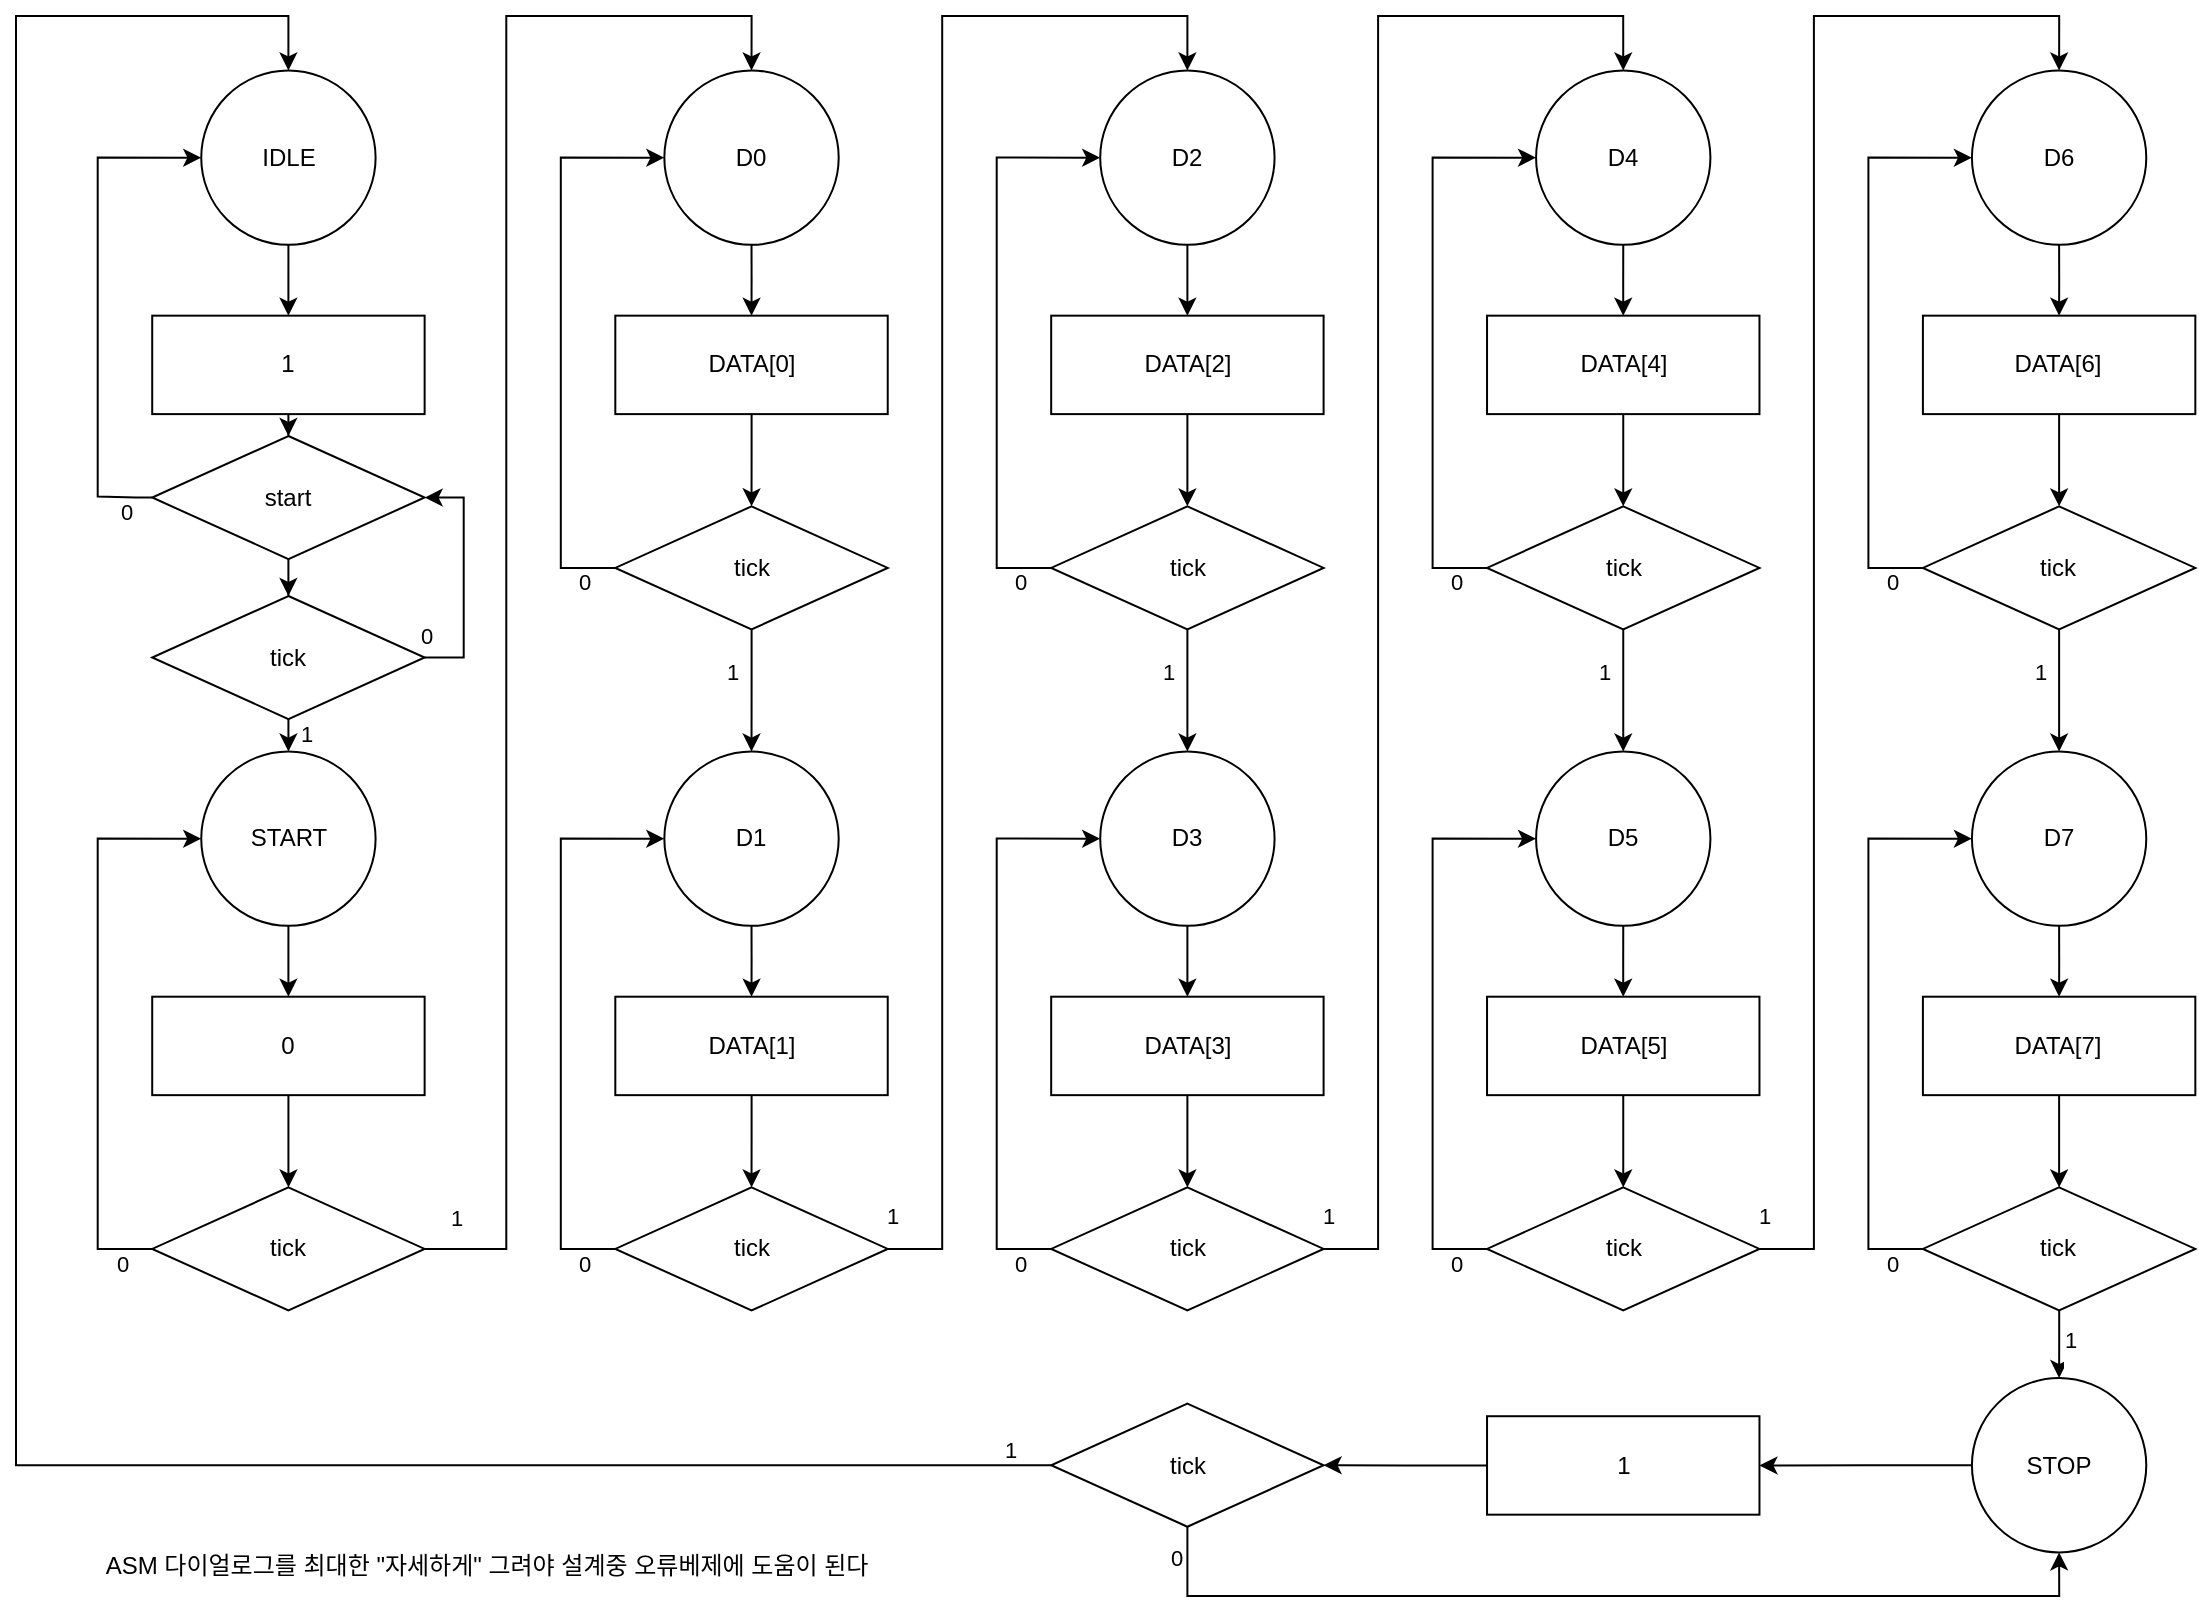 <mxfile version="26.0.16">
  <diagram name="페이지-1" id="WFK3oivLBN8lYvQ-zg6V">
    <mxGraphModel dx="946" dy="1219" grid="1" gridSize="10" guides="1" tooltips="1" connect="1" arrows="1" fold="1" page="1" pageScale="1" pageWidth="1169" pageHeight="827" background="none" math="0" shadow="0">
      <root>
        <mxCell id="0" />
        <mxCell id="1" parent="0" />
        <mxCell id="IZnmvI-X00dT2r78mMLM-128" value="" style="group" vertex="1" connectable="0" parent="1">
          <mxGeometry x="10" y="10" width="1089.66" height="790" as="geometry" />
        </mxCell>
        <mxCell id="4jsfSV7-COeRs6q7deXf-24" value="" style="group;rounded=0;" parent="IZnmvI-X00dT2r78mMLM-128" vertex="1" connectable="0">
          <mxGeometry x="40.862" y="367.759" width="163.449" height="313.276" as="geometry" />
        </mxCell>
        <mxCell id="IZnmvI-X00dT2r78mMLM-127" value="" style="group" vertex="1" connectable="0" parent="4jsfSV7-COeRs6q7deXf-24">
          <mxGeometry x="27.242" width="136.208" height="279.469" as="geometry" />
        </mxCell>
        <mxCell id="4jsfSV7-COeRs6q7deXf-25" style="edgeStyle=orthogonalEdgeStyle;rounded=0;orthogonalLoop=1;jettySize=auto;html=1;entryX=0.5;entryY=0;entryDx=0;entryDy=0;" parent="IZnmvI-X00dT2r78mMLM-127" source="4jsfSV7-COeRs6q7deXf-26" target="4jsfSV7-COeRs6q7deXf-28" edge="1">
          <mxGeometry relative="1" as="geometry" />
        </mxCell>
        <mxCell id="4jsfSV7-COeRs6q7deXf-26" value="START" style="ellipse;whiteSpace=wrap;html=1;aspect=fixed;rounded=0;" parent="IZnmvI-X00dT2r78mMLM-127" vertex="1">
          <mxGeometry x="24.517" width="87.174" height="87.174" as="geometry" />
        </mxCell>
        <mxCell id="4jsfSV7-COeRs6q7deXf-27" style="edgeStyle=orthogonalEdgeStyle;rounded=0;orthogonalLoop=1;jettySize=auto;html=1;entryX=0.5;entryY=0;entryDx=0;entryDy=0;" parent="IZnmvI-X00dT2r78mMLM-127" source="4jsfSV7-COeRs6q7deXf-28" target="4jsfSV7-COeRs6q7deXf-33" edge="1">
          <mxGeometry relative="1" as="geometry" />
        </mxCell>
        <mxCell id="4jsfSV7-COeRs6q7deXf-28" value="0" style="rounded=0;whiteSpace=wrap;html=1;" parent="IZnmvI-X00dT2r78mMLM-127" vertex="1">
          <mxGeometry y="122.591" width="136.208" height="49.227" as="geometry" />
        </mxCell>
        <mxCell id="4jsfSV7-COeRs6q7deXf-33" value="tick" style="rhombus;whiteSpace=wrap;html=1;rounded=0;" parent="IZnmvI-X00dT2r78mMLM-127" vertex="1">
          <mxGeometry y="217.935" width="136.208" height="61.534" as="geometry" />
        </mxCell>
        <mxCell id="4jsfSV7-COeRs6q7deXf-29" style="edgeStyle=orthogonalEdgeStyle;rounded=0;orthogonalLoop=1;jettySize=auto;html=1;entryX=0;entryY=0.5;entryDx=0;entryDy=0;" parent="IZnmvI-X00dT2r78mMLM-127" source="4jsfSV7-COeRs6q7deXf-33" target="4jsfSV7-COeRs6q7deXf-26" edge="1">
          <mxGeometry relative="1" as="geometry">
            <Array as="points">
              <mxPoint x="-27.242" y="249.259" />
              <mxPoint x="-27.242" y="43.586" />
            </Array>
          </mxGeometry>
        </mxCell>
        <mxCell id="4jsfSV7-COeRs6q7deXf-30" value="0" style="edgeLabel;html=1;align=center;verticalAlign=middle;resizable=0;points=[];rounded=0;" parent="4jsfSV7-COeRs6q7deXf-29" vertex="1" connectable="0">
          <mxGeometry x="-0.89" y="-1" relative="1" as="geometry">
            <mxPoint y="8" as="offset" />
          </mxGeometry>
        </mxCell>
        <mxCell id="4jsfSV7-COeRs6q7deXf-31" style="edgeStyle=orthogonalEdgeStyle;rounded=0;orthogonalLoop=1;jettySize=auto;html=1;entryX=0.5;entryY=0;entryDx=0;entryDy=0;" parent="IZnmvI-X00dT2r78mMLM-128" source="4jsfSV7-COeRs6q7deXf-33" target="4jsfSV7-COeRs6q7deXf-36" edge="1">
          <mxGeometry relative="1" as="geometry">
            <mxPoint x="245.174" y="27.241" as="targetPoint" />
            <Array as="points">
              <mxPoint x="245.174" y="617.017" />
              <mxPoint x="245.174" />
              <mxPoint x="367.76" />
            </Array>
          </mxGeometry>
        </mxCell>
        <mxCell id="4jsfSV7-COeRs6q7deXf-32" value="1" style="edgeLabel;html=1;align=center;verticalAlign=middle;resizable=0;points=[];rounded=0;" parent="4jsfSV7-COeRs6q7deXf-31" vertex="1" connectable="0">
          <mxGeometry x="0.443" y="1" relative="1" as="geometry">
            <mxPoint x="-24" y="526" as="offset" />
          </mxGeometry>
        </mxCell>
        <mxCell id="4jsfSV7-COeRs6q7deXf-46" value="" style="group;rounded=0;" parent="IZnmvI-X00dT2r78mMLM-128" vertex="1" connectable="0">
          <mxGeometry x="272.415" y="367.759" width="163.449" height="313.276" as="geometry" />
        </mxCell>
        <mxCell id="4jsfSV7-COeRs6q7deXf-47" style="edgeStyle=orthogonalEdgeStyle;rounded=0;orthogonalLoop=1;jettySize=auto;html=1;entryX=0.5;entryY=0;entryDx=0;entryDy=0;" parent="4jsfSV7-COeRs6q7deXf-46" source="4jsfSV7-COeRs6q7deXf-48" target="4jsfSV7-COeRs6q7deXf-50" edge="1">
          <mxGeometry relative="1" as="geometry" />
        </mxCell>
        <mxCell id="4jsfSV7-COeRs6q7deXf-48" value="D1" style="ellipse;whiteSpace=wrap;html=1;aspect=fixed;rounded=0;" parent="4jsfSV7-COeRs6q7deXf-46" vertex="1">
          <mxGeometry x="51.759" width="87.174" height="87.174" as="geometry" />
        </mxCell>
        <mxCell id="4jsfSV7-COeRs6q7deXf-49" style="edgeStyle=orthogonalEdgeStyle;rounded=0;orthogonalLoop=1;jettySize=auto;html=1;entryX=0.5;entryY=0;entryDx=0;entryDy=0;" parent="4jsfSV7-COeRs6q7deXf-46" source="4jsfSV7-COeRs6q7deXf-50" target="4jsfSV7-COeRs6q7deXf-55" edge="1">
          <mxGeometry relative="1" as="geometry" />
        </mxCell>
        <mxCell id="4jsfSV7-COeRs6q7deXf-50" value="DATA[1]" style="rounded=0;whiteSpace=wrap;html=1;" parent="4jsfSV7-COeRs6q7deXf-46" vertex="1">
          <mxGeometry x="27.242" y="122.591" width="136.208" height="49.227" as="geometry" />
        </mxCell>
        <mxCell id="4jsfSV7-COeRs6q7deXf-51" style="edgeStyle=orthogonalEdgeStyle;rounded=0;orthogonalLoop=1;jettySize=auto;html=1;entryX=0;entryY=0.5;entryDx=0;entryDy=0;" parent="4jsfSV7-COeRs6q7deXf-46" source="4jsfSV7-COeRs6q7deXf-55" target="4jsfSV7-COeRs6q7deXf-48" edge="1">
          <mxGeometry relative="1" as="geometry">
            <Array as="points">
              <mxPoint y="249.259" />
              <mxPoint y="43.586" />
            </Array>
          </mxGeometry>
        </mxCell>
        <mxCell id="4jsfSV7-COeRs6q7deXf-52" value="0" style="edgeLabel;html=1;align=center;verticalAlign=middle;resizable=0;points=[];rounded=0;" parent="4jsfSV7-COeRs6q7deXf-51" vertex="1" connectable="0">
          <mxGeometry x="-0.89" y="-1" relative="1" as="geometry">
            <mxPoint y="8" as="offset" />
          </mxGeometry>
        </mxCell>
        <mxCell id="4jsfSV7-COeRs6q7deXf-55" value="tick" style="rhombus;whiteSpace=wrap;html=1;rounded=0;" parent="4jsfSV7-COeRs6q7deXf-46" vertex="1">
          <mxGeometry x="27.242" y="217.935" width="136.208" height="61.534" as="geometry" />
        </mxCell>
        <mxCell id="4jsfSV7-COeRs6q7deXf-41" style="edgeStyle=orthogonalEdgeStyle;rounded=0;orthogonalLoop=1;jettySize=auto;html=1;entryX=0.5;entryY=0;entryDx=0;entryDy=0;" parent="IZnmvI-X00dT2r78mMLM-128" source="4jsfSV7-COeRs6q7deXf-43" target="4jsfSV7-COeRs6q7deXf-48" edge="1">
          <mxGeometry relative="1" as="geometry">
            <mxPoint x="367.761" y="340.517" as="targetPoint" />
          </mxGeometry>
        </mxCell>
        <mxCell id="4jsfSV7-COeRs6q7deXf-42" value="1" style="edgeLabel;html=1;align=center;verticalAlign=middle;resizable=0;points=[];rounded=0;" parent="4jsfSV7-COeRs6q7deXf-41" vertex="1" connectable="0">
          <mxGeometry x="0.443" y="1" relative="1" as="geometry">
            <mxPoint x="-11" y="-23" as="offset" />
          </mxGeometry>
        </mxCell>
        <mxCell id="4jsfSV7-COeRs6q7deXf-56" value="" style="group;rounded=0;" parent="IZnmvI-X00dT2r78mMLM-128" vertex="1" connectable="0">
          <mxGeometry x="490.347" y="27.241" width="163.449" height="313.276" as="geometry" />
        </mxCell>
        <mxCell id="4jsfSV7-COeRs6q7deXf-57" style="edgeStyle=orthogonalEdgeStyle;rounded=0;orthogonalLoop=1;jettySize=auto;html=1;entryX=0.5;entryY=0;entryDx=0;entryDy=0;" parent="4jsfSV7-COeRs6q7deXf-56" source="4jsfSV7-COeRs6q7deXf-58" target="4jsfSV7-COeRs6q7deXf-60" edge="1">
          <mxGeometry relative="1" as="geometry" />
        </mxCell>
        <mxCell id="4jsfSV7-COeRs6q7deXf-58" value="D2" style="ellipse;whiteSpace=wrap;html=1;aspect=fixed;rounded=0;" parent="4jsfSV7-COeRs6q7deXf-56" vertex="1">
          <mxGeometry x="51.759" width="87.174" height="87.174" as="geometry" />
        </mxCell>
        <mxCell id="4jsfSV7-COeRs6q7deXf-59" style="edgeStyle=orthogonalEdgeStyle;rounded=0;orthogonalLoop=1;jettySize=auto;html=1;entryX=0.5;entryY=0;entryDx=0;entryDy=0;" parent="4jsfSV7-COeRs6q7deXf-56" source="4jsfSV7-COeRs6q7deXf-60" target="4jsfSV7-COeRs6q7deXf-63" edge="1">
          <mxGeometry relative="1" as="geometry" />
        </mxCell>
        <mxCell id="4jsfSV7-COeRs6q7deXf-60" value="DATA[2]" style="rounded=0;whiteSpace=wrap;html=1;" parent="4jsfSV7-COeRs6q7deXf-56" vertex="1">
          <mxGeometry x="27.242" y="122.591" width="136.208" height="49.227" as="geometry" />
        </mxCell>
        <mxCell id="4jsfSV7-COeRs6q7deXf-61" style="edgeStyle=orthogonalEdgeStyle;rounded=0;orthogonalLoop=1;jettySize=auto;html=1;entryX=0;entryY=0.5;entryDx=0;entryDy=0;" parent="4jsfSV7-COeRs6q7deXf-56" source="4jsfSV7-COeRs6q7deXf-63" target="4jsfSV7-COeRs6q7deXf-58" edge="1">
          <mxGeometry relative="1" as="geometry">
            <Array as="points">
              <mxPoint y="249.259" />
              <mxPoint y="43.586" />
            </Array>
          </mxGeometry>
        </mxCell>
        <mxCell id="4jsfSV7-COeRs6q7deXf-62" value="0" style="edgeLabel;html=1;align=center;verticalAlign=middle;resizable=0;points=[];rounded=0;" parent="4jsfSV7-COeRs6q7deXf-61" vertex="1" connectable="0">
          <mxGeometry x="-0.89" y="-1" relative="1" as="geometry">
            <mxPoint y="8" as="offset" />
          </mxGeometry>
        </mxCell>
        <mxCell id="4jsfSV7-COeRs6q7deXf-63" value="tick" style="rhombus;whiteSpace=wrap;html=1;rounded=0;" parent="4jsfSV7-COeRs6q7deXf-56" vertex="1">
          <mxGeometry x="27.242" y="217.935" width="136.208" height="61.534" as="geometry" />
        </mxCell>
        <mxCell id="4jsfSV7-COeRs6q7deXf-64" value="" style="group;rounded=0;" parent="IZnmvI-X00dT2r78mMLM-128" vertex="1" connectable="0">
          <mxGeometry x="490.347" y="367.759" width="163.449" height="313.276" as="geometry" />
        </mxCell>
        <mxCell id="4jsfSV7-COeRs6q7deXf-65" style="edgeStyle=orthogonalEdgeStyle;rounded=0;orthogonalLoop=1;jettySize=auto;html=1;entryX=0.5;entryY=0;entryDx=0;entryDy=0;" parent="4jsfSV7-COeRs6q7deXf-64" source="4jsfSV7-COeRs6q7deXf-66" target="4jsfSV7-COeRs6q7deXf-68" edge="1">
          <mxGeometry relative="1" as="geometry" />
        </mxCell>
        <mxCell id="4jsfSV7-COeRs6q7deXf-66" value="D3" style="ellipse;whiteSpace=wrap;html=1;aspect=fixed;rounded=0;" parent="4jsfSV7-COeRs6q7deXf-64" vertex="1">
          <mxGeometry x="51.759" width="87.174" height="87.174" as="geometry" />
        </mxCell>
        <mxCell id="4jsfSV7-COeRs6q7deXf-67" style="edgeStyle=orthogonalEdgeStyle;rounded=0;orthogonalLoop=1;jettySize=auto;html=1;entryX=0.5;entryY=0;entryDx=0;entryDy=0;" parent="4jsfSV7-COeRs6q7deXf-64" source="4jsfSV7-COeRs6q7deXf-68" target="4jsfSV7-COeRs6q7deXf-73" edge="1">
          <mxGeometry relative="1" as="geometry" />
        </mxCell>
        <mxCell id="4jsfSV7-COeRs6q7deXf-68" value="DATA[3]" style="rounded=0;whiteSpace=wrap;html=1;" parent="4jsfSV7-COeRs6q7deXf-64" vertex="1">
          <mxGeometry x="27.242" y="122.591" width="136.208" height="49.227" as="geometry" />
        </mxCell>
        <mxCell id="4jsfSV7-COeRs6q7deXf-69" style="edgeStyle=orthogonalEdgeStyle;rounded=0;orthogonalLoop=1;jettySize=auto;html=1;entryX=0;entryY=0.5;entryDx=0;entryDy=0;" parent="4jsfSV7-COeRs6q7deXf-64" source="4jsfSV7-COeRs6q7deXf-73" target="4jsfSV7-COeRs6q7deXf-66" edge="1">
          <mxGeometry relative="1" as="geometry">
            <Array as="points">
              <mxPoint y="249.259" />
              <mxPoint y="43.586" />
            </Array>
          </mxGeometry>
        </mxCell>
        <mxCell id="4jsfSV7-COeRs6q7deXf-70" value="0" style="edgeLabel;html=1;align=center;verticalAlign=middle;resizable=0;points=[];rounded=0;" parent="4jsfSV7-COeRs6q7deXf-69" vertex="1" connectable="0">
          <mxGeometry x="-0.89" y="-1" relative="1" as="geometry">
            <mxPoint y="8" as="offset" />
          </mxGeometry>
        </mxCell>
        <mxCell id="4jsfSV7-COeRs6q7deXf-73" value="tick" style="rhombus;whiteSpace=wrap;html=1;rounded=0;" parent="4jsfSV7-COeRs6q7deXf-64" vertex="1">
          <mxGeometry x="27.242" y="217.935" width="136.208" height="61.534" as="geometry" />
        </mxCell>
        <mxCell id="4jsfSV7-COeRs6q7deXf-74" style="edgeStyle=orthogonalEdgeStyle;rounded=0;orthogonalLoop=1;jettySize=auto;html=1;entryX=0.5;entryY=0;entryDx=0;entryDy=0;" parent="IZnmvI-X00dT2r78mMLM-128" source="4jsfSV7-COeRs6q7deXf-63" target="4jsfSV7-COeRs6q7deXf-66" edge="1">
          <mxGeometry relative="1" as="geometry">
            <mxPoint x="585.693" y="340.517" as="targetPoint" />
          </mxGeometry>
        </mxCell>
        <mxCell id="4jsfSV7-COeRs6q7deXf-75" value="1" style="edgeLabel;html=1;align=center;verticalAlign=middle;resizable=0;points=[];rounded=0;" parent="4jsfSV7-COeRs6q7deXf-74" vertex="1" connectable="0">
          <mxGeometry x="0.443" y="1" relative="1" as="geometry">
            <mxPoint x="-11" y="-23" as="offset" />
          </mxGeometry>
        </mxCell>
        <mxCell id="4jsfSV7-COeRs6q7deXf-53" style="edgeStyle=orthogonalEdgeStyle;rounded=0;orthogonalLoop=1;jettySize=auto;html=1;entryX=0.5;entryY=0;entryDx=0;entryDy=0;" parent="IZnmvI-X00dT2r78mMLM-128" source="4jsfSV7-COeRs6q7deXf-55" target="4jsfSV7-COeRs6q7deXf-58" edge="1">
          <mxGeometry relative="1" as="geometry">
            <mxPoint x="367.761" y="681.034" as="targetPoint" />
            <Array as="points">
              <mxPoint x="463.106" y="617.017" />
              <mxPoint x="463.106" />
              <mxPoint x="585.692" />
            </Array>
          </mxGeometry>
        </mxCell>
        <mxCell id="4jsfSV7-COeRs6q7deXf-54" value="1" style="edgeLabel;html=1;align=center;verticalAlign=middle;resizable=0;points=[];rounded=0;" parent="4jsfSV7-COeRs6q7deXf-53" vertex="1" connectable="0">
          <mxGeometry x="0.443" y="1" relative="1" as="geometry">
            <mxPoint x="-24" y="529" as="offset" />
          </mxGeometry>
        </mxCell>
        <mxCell id="4jsfSV7-COeRs6q7deXf-76" value="" style="group;rounded=0;" parent="IZnmvI-X00dT2r78mMLM-128" vertex="1" connectable="0">
          <mxGeometry x="708.279" y="27.241" width="163.449" height="313.276" as="geometry" />
        </mxCell>
        <mxCell id="4jsfSV7-COeRs6q7deXf-77" style="edgeStyle=orthogonalEdgeStyle;rounded=0;orthogonalLoop=1;jettySize=auto;html=1;entryX=0.5;entryY=0;entryDx=0;entryDy=0;" parent="4jsfSV7-COeRs6q7deXf-76" source="4jsfSV7-COeRs6q7deXf-78" target="4jsfSV7-COeRs6q7deXf-80" edge="1">
          <mxGeometry relative="1" as="geometry" />
        </mxCell>
        <mxCell id="4jsfSV7-COeRs6q7deXf-78" value="D4" style="ellipse;whiteSpace=wrap;html=1;aspect=fixed;rounded=0;" parent="4jsfSV7-COeRs6q7deXf-76" vertex="1">
          <mxGeometry x="51.759" width="87.174" height="87.174" as="geometry" />
        </mxCell>
        <mxCell id="4jsfSV7-COeRs6q7deXf-79" style="edgeStyle=orthogonalEdgeStyle;rounded=0;orthogonalLoop=1;jettySize=auto;html=1;entryX=0.5;entryY=0;entryDx=0;entryDy=0;" parent="4jsfSV7-COeRs6q7deXf-76" source="4jsfSV7-COeRs6q7deXf-80" target="4jsfSV7-COeRs6q7deXf-83" edge="1">
          <mxGeometry relative="1" as="geometry" />
        </mxCell>
        <mxCell id="4jsfSV7-COeRs6q7deXf-80" value="DATA[4]" style="rounded=0;whiteSpace=wrap;html=1;" parent="4jsfSV7-COeRs6q7deXf-76" vertex="1">
          <mxGeometry x="27.242" y="122.591" width="136.208" height="49.227" as="geometry" />
        </mxCell>
        <mxCell id="4jsfSV7-COeRs6q7deXf-81" style="edgeStyle=orthogonalEdgeStyle;rounded=0;orthogonalLoop=1;jettySize=auto;html=1;entryX=0;entryY=0.5;entryDx=0;entryDy=0;" parent="4jsfSV7-COeRs6q7deXf-76" source="4jsfSV7-COeRs6q7deXf-83" target="4jsfSV7-COeRs6q7deXf-78" edge="1">
          <mxGeometry relative="1" as="geometry">
            <Array as="points">
              <mxPoint y="249.259" />
              <mxPoint y="43.586" />
            </Array>
          </mxGeometry>
        </mxCell>
        <mxCell id="4jsfSV7-COeRs6q7deXf-82" value="0" style="edgeLabel;html=1;align=center;verticalAlign=middle;resizable=0;points=[];rounded=0;" parent="4jsfSV7-COeRs6q7deXf-81" vertex="1" connectable="0">
          <mxGeometry x="-0.89" y="-1" relative="1" as="geometry">
            <mxPoint y="8" as="offset" />
          </mxGeometry>
        </mxCell>
        <mxCell id="4jsfSV7-COeRs6q7deXf-83" value="tick" style="rhombus;whiteSpace=wrap;html=1;rounded=0;" parent="4jsfSV7-COeRs6q7deXf-76" vertex="1">
          <mxGeometry x="27.242" y="217.935" width="136.208" height="61.534" as="geometry" />
        </mxCell>
        <mxCell id="4jsfSV7-COeRs6q7deXf-84" value="" style="group;rounded=0;" parent="IZnmvI-X00dT2r78mMLM-128" vertex="1" connectable="0">
          <mxGeometry x="708.279" y="367.759" width="163.449" height="313.276" as="geometry" />
        </mxCell>
        <mxCell id="4jsfSV7-COeRs6q7deXf-85" style="edgeStyle=orthogonalEdgeStyle;rounded=0;orthogonalLoop=1;jettySize=auto;html=1;entryX=0.5;entryY=0;entryDx=0;entryDy=0;" parent="4jsfSV7-COeRs6q7deXf-84" source="4jsfSV7-COeRs6q7deXf-86" target="4jsfSV7-COeRs6q7deXf-88" edge="1">
          <mxGeometry relative="1" as="geometry" />
        </mxCell>
        <mxCell id="4jsfSV7-COeRs6q7deXf-86" value="D5" style="ellipse;whiteSpace=wrap;html=1;aspect=fixed;rounded=0;" parent="4jsfSV7-COeRs6q7deXf-84" vertex="1">
          <mxGeometry x="51.759" width="87.174" height="87.174" as="geometry" />
        </mxCell>
        <mxCell id="4jsfSV7-COeRs6q7deXf-87" style="edgeStyle=orthogonalEdgeStyle;rounded=0;orthogonalLoop=1;jettySize=auto;html=1;entryX=0.5;entryY=0;entryDx=0;entryDy=0;" parent="4jsfSV7-COeRs6q7deXf-84" source="4jsfSV7-COeRs6q7deXf-88" target="4jsfSV7-COeRs6q7deXf-91" edge="1">
          <mxGeometry relative="1" as="geometry" />
        </mxCell>
        <mxCell id="4jsfSV7-COeRs6q7deXf-88" value="DATA[5]" style="rounded=0;whiteSpace=wrap;html=1;" parent="4jsfSV7-COeRs6q7deXf-84" vertex="1">
          <mxGeometry x="27.242" y="122.591" width="136.208" height="49.227" as="geometry" />
        </mxCell>
        <mxCell id="4jsfSV7-COeRs6q7deXf-89" style="edgeStyle=orthogonalEdgeStyle;rounded=0;orthogonalLoop=1;jettySize=auto;html=1;entryX=0;entryY=0.5;entryDx=0;entryDy=0;" parent="4jsfSV7-COeRs6q7deXf-84" source="4jsfSV7-COeRs6q7deXf-91" target="4jsfSV7-COeRs6q7deXf-86" edge="1">
          <mxGeometry relative="1" as="geometry">
            <Array as="points">
              <mxPoint y="249.259" />
              <mxPoint y="43.586" />
            </Array>
          </mxGeometry>
        </mxCell>
        <mxCell id="4jsfSV7-COeRs6q7deXf-90" value="0" style="edgeLabel;html=1;align=center;verticalAlign=middle;resizable=0;points=[];rounded=0;" parent="4jsfSV7-COeRs6q7deXf-89" vertex="1" connectable="0">
          <mxGeometry x="-0.89" y="-1" relative="1" as="geometry">
            <mxPoint y="8" as="offset" />
          </mxGeometry>
        </mxCell>
        <mxCell id="4jsfSV7-COeRs6q7deXf-91" value="tick" style="rhombus;whiteSpace=wrap;html=1;rounded=0;" parent="4jsfSV7-COeRs6q7deXf-84" vertex="1">
          <mxGeometry x="27.242" y="217.935" width="136.208" height="61.534" as="geometry" />
        </mxCell>
        <mxCell id="4jsfSV7-COeRs6q7deXf-92" style="edgeStyle=orthogonalEdgeStyle;rounded=0;orthogonalLoop=1;jettySize=auto;html=1;entryX=0.5;entryY=0;entryDx=0;entryDy=0;" parent="IZnmvI-X00dT2r78mMLM-128" source="4jsfSV7-COeRs6q7deXf-83" target="4jsfSV7-COeRs6q7deXf-86" edge="1">
          <mxGeometry relative="1" as="geometry">
            <mxPoint x="803.625" y="340.517" as="targetPoint" />
          </mxGeometry>
        </mxCell>
        <mxCell id="4jsfSV7-COeRs6q7deXf-93" value="1" style="edgeLabel;html=1;align=center;verticalAlign=middle;resizable=0;points=[];rounded=0;" parent="4jsfSV7-COeRs6q7deXf-92" vertex="1" connectable="0">
          <mxGeometry x="0.443" y="1" relative="1" as="geometry">
            <mxPoint x="-11" y="-23" as="offset" />
          </mxGeometry>
        </mxCell>
        <mxCell id="4jsfSV7-COeRs6q7deXf-94" value="" style="group;rounded=0;" parent="IZnmvI-X00dT2r78mMLM-128" vertex="1" connectable="0">
          <mxGeometry x="926.211" y="27.241" width="163.449" height="313.276" as="geometry" />
        </mxCell>
        <mxCell id="4jsfSV7-COeRs6q7deXf-95" style="edgeStyle=orthogonalEdgeStyle;rounded=0;orthogonalLoop=1;jettySize=auto;html=1;entryX=0.5;entryY=0;entryDx=0;entryDy=0;" parent="4jsfSV7-COeRs6q7deXf-94" source="4jsfSV7-COeRs6q7deXf-96" target="4jsfSV7-COeRs6q7deXf-98" edge="1">
          <mxGeometry relative="1" as="geometry" />
        </mxCell>
        <mxCell id="4jsfSV7-COeRs6q7deXf-96" value="D6" style="ellipse;whiteSpace=wrap;html=1;aspect=fixed;rounded=0;" parent="4jsfSV7-COeRs6q7deXf-94" vertex="1">
          <mxGeometry x="51.759" width="87.174" height="87.174" as="geometry" />
        </mxCell>
        <mxCell id="4jsfSV7-COeRs6q7deXf-97" style="edgeStyle=orthogonalEdgeStyle;rounded=0;orthogonalLoop=1;jettySize=auto;html=1;entryX=0.5;entryY=0;entryDx=0;entryDy=0;" parent="4jsfSV7-COeRs6q7deXf-94" source="4jsfSV7-COeRs6q7deXf-98" target="4jsfSV7-COeRs6q7deXf-101" edge="1">
          <mxGeometry relative="1" as="geometry" />
        </mxCell>
        <mxCell id="4jsfSV7-COeRs6q7deXf-98" value="DATA[6]" style="rounded=0;whiteSpace=wrap;html=1;" parent="4jsfSV7-COeRs6q7deXf-94" vertex="1">
          <mxGeometry x="27.242" y="122.591" width="136.208" height="49.227" as="geometry" />
        </mxCell>
        <mxCell id="4jsfSV7-COeRs6q7deXf-99" style="edgeStyle=orthogonalEdgeStyle;rounded=0;orthogonalLoop=1;jettySize=auto;html=1;entryX=0;entryY=0.5;entryDx=0;entryDy=0;" parent="4jsfSV7-COeRs6q7deXf-94" source="4jsfSV7-COeRs6q7deXf-101" target="4jsfSV7-COeRs6q7deXf-96" edge="1">
          <mxGeometry relative="1" as="geometry">
            <Array as="points">
              <mxPoint y="249.259" />
              <mxPoint y="43.586" />
            </Array>
          </mxGeometry>
        </mxCell>
        <mxCell id="4jsfSV7-COeRs6q7deXf-100" value="0" style="edgeLabel;html=1;align=center;verticalAlign=middle;resizable=0;points=[];rounded=0;" parent="4jsfSV7-COeRs6q7deXf-99" vertex="1" connectable="0">
          <mxGeometry x="-0.89" y="-1" relative="1" as="geometry">
            <mxPoint y="8" as="offset" />
          </mxGeometry>
        </mxCell>
        <mxCell id="4jsfSV7-COeRs6q7deXf-101" value="tick" style="rhombus;whiteSpace=wrap;html=1;rounded=0;" parent="4jsfSV7-COeRs6q7deXf-94" vertex="1">
          <mxGeometry x="27.242" y="217.935" width="136.208" height="61.534" as="geometry" />
        </mxCell>
        <mxCell id="4jsfSV7-COeRs6q7deXf-102" value="" style="group;rounded=0;" parent="IZnmvI-X00dT2r78mMLM-128" vertex="1" connectable="0">
          <mxGeometry x="926.211" y="367.759" width="163.449" height="313.276" as="geometry" />
        </mxCell>
        <mxCell id="4jsfSV7-COeRs6q7deXf-103" style="edgeStyle=orthogonalEdgeStyle;rounded=0;orthogonalLoop=1;jettySize=auto;html=1;entryX=0.5;entryY=0;entryDx=0;entryDy=0;" parent="4jsfSV7-COeRs6q7deXf-102" source="4jsfSV7-COeRs6q7deXf-104" target="4jsfSV7-COeRs6q7deXf-106" edge="1">
          <mxGeometry relative="1" as="geometry" />
        </mxCell>
        <mxCell id="4jsfSV7-COeRs6q7deXf-104" value="D7" style="ellipse;whiteSpace=wrap;html=1;aspect=fixed;rounded=0;" parent="4jsfSV7-COeRs6q7deXf-102" vertex="1">
          <mxGeometry x="51.759" width="87.174" height="87.174" as="geometry" />
        </mxCell>
        <mxCell id="4jsfSV7-COeRs6q7deXf-105" style="edgeStyle=orthogonalEdgeStyle;rounded=0;orthogonalLoop=1;jettySize=auto;html=1;entryX=0.5;entryY=0;entryDx=0;entryDy=0;" parent="4jsfSV7-COeRs6q7deXf-102" source="4jsfSV7-COeRs6q7deXf-106" target="4jsfSV7-COeRs6q7deXf-111" edge="1">
          <mxGeometry relative="1" as="geometry" />
        </mxCell>
        <mxCell id="4jsfSV7-COeRs6q7deXf-106" value="DATA[7]" style="rounded=0;whiteSpace=wrap;html=1;" parent="4jsfSV7-COeRs6q7deXf-102" vertex="1">
          <mxGeometry x="27.242" y="122.591" width="136.208" height="49.227" as="geometry" />
        </mxCell>
        <mxCell id="4jsfSV7-COeRs6q7deXf-107" style="edgeStyle=orthogonalEdgeStyle;rounded=0;orthogonalLoop=1;jettySize=auto;html=1;entryX=0;entryY=0.5;entryDx=0;entryDy=0;" parent="4jsfSV7-COeRs6q7deXf-102" source="4jsfSV7-COeRs6q7deXf-111" target="4jsfSV7-COeRs6q7deXf-104" edge="1">
          <mxGeometry relative="1" as="geometry">
            <Array as="points">
              <mxPoint y="249.259" />
              <mxPoint y="43.586" />
            </Array>
          </mxGeometry>
        </mxCell>
        <mxCell id="4jsfSV7-COeRs6q7deXf-108" value="0" style="edgeLabel;html=1;align=center;verticalAlign=middle;resizable=0;points=[];rounded=0;" parent="4jsfSV7-COeRs6q7deXf-107" vertex="1" connectable="0">
          <mxGeometry x="-0.89" y="-1" relative="1" as="geometry">
            <mxPoint y="8" as="offset" />
          </mxGeometry>
        </mxCell>
        <mxCell id="4jsfSV7-COeRs6q7deXf-111" value="tick" style="rhombus;whiteSpace=wrap;html=1;rounded=0;" parent="4jsfSV7-COeRs6q7deXf-102" vertex="1">
          <mxGeometry x="27.242" y="217.935" width="136.208" height="61.534" as="geometry" />
        </mxCell>
        <mxCell id="4jsfSV7-COeRs6q7deXf-112" style="edgeStyle=orthogonalEdgeStyle;rounded=0;orthogonalLoop=1;jettySize=auto;html=1;entryX=0.5;entryY=0;entryDx=0;entryDy=0;" parent="IZnmvI-X00dT2r78mMLM-128" source="4jsfSV7-COeRs6q7deXf-101" target="4jsfSV7-COeRs6q7deXf-104" edge="1">
          <mxGeometry relative="1" as="geometry">
            <mxPoint x="1021.557" y="340.517" as="targetPoint" />
          </mxGeometry>
        </mxCell>
        <mxCell id="4jsfSV7-COeRs6q7deXf-113" value="1" style="edgeLabel;html=1;align=center;verticalAlign=middle;resizable=0;points=[];rounded=0;" parent="4jsfSV7-COeRs6q7deXf-112" vertex="1" connectable="0">
          <mxGeometry x="0.443" y="1" relative="1" as="geometry">
            <mxPoint x="-11" y="-23" as="offset" />
          </mxGeometry>
        </mxCell>
        <mxCell id="4jsfSV7-COeRs6q7deXf-114" style="edgeStyle=orthogonalEdgeStyle;rounded=0;orthogonalLoop=1;jettySize=auto;html=1;entryX=0.5;entryY=0;entryDx=0;entryDy=0;" parent="IZnmvI-X00dT2r78mMLM-128" source="4jsfSV7-COeRs6q7deXf-91" target="4jsfSV7-COeRs6q7deXf-96" edge="1">
          <mxGeometry relative="1" as="geometry">
            <mxPoint x="803.625" y="681.034" as="targetPoint" />
            <Array as="points">
              <mxPoint x="898.97" y="617.017" />
              <mxPoint x="898.97" />
              <mxPoint x="1021.556" />
            </Array>
          </mxGeometry>
        </mxCell>
        <mxCell id="4jsfSV7-COeRs6q7deXf-115" value="1" style="edgeLabel;html=1;align=center;verticalAlign=middle;resizable=0;points=[];rounded=0;" parent="4jsfSV7-COeRs6q7deXf-114" vertex="1" connectable="0">
          <mxGeometry x="0.443" y="1" relative="1" as="geometry">
            <mxPoint x="-24" y="529" as="offset" />
          </mxGeometry>
        </mxCell>
        <mxCell id="4jsfSV7-COeRs6q7deXf-71" style="edgeStyle=orthogonalEdgeStyle;rounded=0;orthogonalLoop=1;jettySize=auto;html=1;entryX=0.5;entryY=0;entryDx=0;entryDy=0;" parent="IZnmvI-X00dT2r78mMLM-128" source="4jsfSV7-COeRs6q7deXf-73" target="4jsfSV7-COeRs6q7deXf-78" edge="1">
          <mxGeometry relative="1" as="geometry">
            <mxPoint x="585.693" y="681.034" as="targetPoint" />
            <Array as="points">
              <mxPoint x="681.038" y="617.017" />
              <mxPoint x="681.038" />
              <mxPoint x="803.624" />
            </Array>
          </mxGeometry>
        </mxCell>
        <mxCell id="4jsfSV7-COeRs6q7deXf-72" value="1" style="edgeLabel;html=1;align=center;verticalAlign=middle;resizable=0;points=[];rounded=0;" parent="4jsfSV7-COeRs6q7deXf-71" vertex="1" connectable="0">
          <mxGeometry x="0.443" y="1" relative="1" as="geometry">
            <mxPoint x="-24" y="529" as="offset" />
          </mxGeometry>
        </mxCell>
        <mxCell id="4jsfSV7-COeRs6q7deXf-34" value="" style="group;rounded=0;" parent="IZnmvI-X00dT2r78mMLM-128" vertex="1" connectable="0">
          <mxGeometry x="272.415" y="27.241" width="163.449" height="313.276" as="geometry" />
        </mxCell>
        <mxCell id="4jsfSV7-COeRs6q7deXf-35" style="edgeStyle=orthogonalEdgeStyle;rounded=0;orthogonalLoop=1;jettySize=auto;html=1;entryX=0.5;entryY=0;entryDx=0;entryDy=0;" parent="4jsfSV7-COeRs6q7deXf-34" source="4jsfSV7-COeRs6q7deXf-36" target="4jsfSV7-COeRs6q7deXf-38" edge="1">
          <mxGeometry relative="1" as="geometry" />
        </mxCell>
        <mxCell id="4jsfSV7-COeRs6q7deXf-36" value="D0" style="ellipse;whiteSpace=wrap;html=1;aspect=fixed;rounded=0;" parent="4jsfSV7-COeRs6q7deXf-34" vertex="1">
          <mxGeometry x="51.759" width="87.174" height="87.174" as="geometry" />
        </mxCell>
        <mxCell id="4jsfSV7-COeRs6q7deXf-37" style="edgeStyle=orthogonalEdgeStyle;rounded=0;orthogonalLoop=1;jettySize=auto;html=1;entryX=0.5;entryY=0;entryDx=0;entryDy=0;" parent="4jsfSV7-COeRs6q7deXf-34" source="4jsfSV7-COeRs6q7deXf-38" target="4jsfSV7-COeRs6q7deXf-43" edge="1">
          <mxGeometry relative="1" as="geometry" />
        </mxCell>
        <mxCell id="4jsfSV7-COeRs6q7deXf-38" value="DATA[0]" style="rounded=0;whiteSpace=wrap;html=1;" parent="4jsfSV7-COeRs6q7deXf-34" vertex="1">
          <mxGeometry x="27.242" y="122.591" width="136.208" height="49.227" as="geometry" />
        </mxCell>
        <mxCell id="4jsfSV7-COeRs6q7deXf-39" style="edgeStyle=orthogonalEdgeStyle;rounded=0;orthogonalLoop=1;jettySize=auto;html=1;entryX=0;entryY=0.5;entryDx=0;entryDy=0;" parent="4jsfSV7-COeRs6q7deXf-34" source="4jsfSV7-COeRs6q7deXf-43" target="4jsfSV7-COeRs6q7deXf-36" edge="1">
          <mxGeometry relative="1" as="geometry">
            <Array as="points">
              <mxPoint y="249.259" />
              <mxPoint y="43.586" />
            </Array>
          </mxGeometry>
        </mxCell>
        <mxCell id="4jsfSV7-COeRs6q7deXf-40" value="0" style="edgeLabel;html=1;align=center;verticalAlign=middle;resizable=0;points=[];rounded=0;" parent="4jsfSV7-COeRs6q7deXf-39" vertex="1" connectable="0">
          <mxGeometry x="-0.89" y="-1" relative="1" as="geometry">
            <mxPoint y="8" as="offset" />
          </mxGeometry>
        </mxCell>
        <mxCell id="4jsfSV7-COeRs6q7deXf-43" value="tick" style="rhombus;whiteSpace=wrap;html=1;rounded=0;" parent="4jsfSV7-COeRs6q7deXf-34" vertex="1">
          <mxGeometry x="27.242" y="217.935" width="136.208" height="61.534" as="geometry" />
        </mxCell>
        <mxCell id="4jsfSV7-COeRs6q7deXf-129" style="edgeStyle=orthogonalEdgeStyle;rounded=0;orthogonalLoop=1;jettySize=auto;html=1;entryX=0.5;entryY=0;entryDx=0;entryDy=0;" parent="IZnmvI-X00dT2r78mMLM-128" source="4jsfSV7-COeRs6q7deXf-124" target="4jsfSV7-COeRs6q7deXf-1" edge="1">
          <mxGeometry relative="1" as="geometry">
            <Array as="points">
              <mxPoint y="724.621" />
              <mxPoint />
              <mxPoint x="136.208" />
            </Array>
          </mxGeometry>
        </mxCell>
        <mxCell id="4jsfSV7-COeRs6q7deXf-133" value="1" style="edgeLabel;html=1;align=center;verticalAlign=middle;resizable=0;points=[];rounded=0;" parent="4jsfSV7-COeRs6q7deXf-129" vertex="1" connectable="0">
          <mxGeometry x="-0.971" y="1" relative="1" as="geometry">
            <mxPoint y="-9" as="offset" />
          </mxGeometry>
        </mxCell>
        <mxCell id="4jsfSV7-COeRs6q7deXf-128" style="edgeStyle=orthogonalEdgeStyle;rounded=0;orthogonalLoop=1;jettySize=auto;html=1;entryX=0.5;entryY=0;entryDx=0;entryDy=0;" parent="IZnmvI-X00dT2r78mMLM-128" source="4jsfSV7-COeRs6q7deXf-111" target="4jsfSV7-COeRs6q7deXf-119" edge="1">
          <mxGeometry relative="1" as="geometry" />
        </mxCell>
        <mxCell id="4jsfSV7-COeRs6q7deXf-132" value="1&lt;div&gt;&lt;br&gt;&lt;/div&gt;" style="edgeLabel;html=1;align=center;verticalAlign=middle;resizable=0;points=[];rounded=0;" parent="4jsfSV7-COeRs6q7deXf-128" vertex="1" connectable="0">
          <mxGeometry x="0.051" relative="1" as="geometry">
            <mxPoint x="5" y="6" as="offset" />
          </mxGeometry>
        </mxCell>
        <mxCell id="4jsfSV7-COeRs6q7deXf-130" value="" style="group;rounded=0;" parent="IZnmvI-X00dT2r78mMLM-128" vertex="1" connectable="0">
          <mxGeometry x="517.589" y="681.034" width="547.555" height="108.966" as="geometry" />
        </mxCell>
        <mxCell id="4jsfSV7-COeRs6q7deXf-124" value="tick" style="rhombus;whiteSpace=wrap;html=1;rounded=0;" parent="4jsfSV7-COeRs6q7deXf-130" vertex="1">
          <mxGeometry y="12.821" width="136.208" height="61.534" as="geometry" />
        </mxCell>
        <mxCell id="4jsfSV7-COeRs6q7deXf-122" style="edgeStyle=orthogonalEdgeStyle;rounded=0;orthogonalLoop=1;jettySize=auto;html=1;entryX=0.5;entryY=1;entryDx=0;entryDy=0;exitX=0.5;exitY=1;exitDx=0;exitDy=0;" parent="4jsfSV7-COeRs6q7deXf-130" source="4jsfSV7-COeRs6q7deXf-124" target="4jsfSV7-COeRs6q7deXf-119" edge="1">
          <mxGeometry relative="1" as="geometry">
            <Array as="points">
              <mxPoint x="68.104" y="108.966" />
              <mxPoint x="503.968" y="108.966" />
            </Array>
            <mxPoint x="81.725" y="81.724" as="sourcePoint" />
            <mxPoint x="435.864" y="95.345" as="targetPoint" />
          </mxGeometry>
        </mxCell>
        <mxCell id="4jsfSV7-COeRs6q7deXf-123" value="0" style="edgeLabel;html=1;align=center;verticalAlign=middle;resizable=0;points=[];rounded=0;" parent="4jsfSV7-COeRs6q7deXf-122" vertex="1" connectable="0">
          <mxGeometry x="-0.89" y="-1" relative="1" as="geometry">
            <mxPoint x="-5" y="-12" as="offset" />
          </mxGeometry>
        </mxCell>
        <mxCell id="4jsfSV7-COeRs6q7deXf-127" style="edgeStyle=orthogonalEdgeStyle;rounded=0;orthogonalLoop=1;jettySize=auto;html=1;entryX=1;entryY=0.5;entryDx=0;entryDy=0;" parent="4jsfSV7-COeRs6q7deXf-130" source="4jsfSV7-COeRs6q7deXf-121" target="4jsfSV7-COeRs6q7deXf-124" edge="1">
          <mxGeometry relative="1" as="geometry" />
        </mxCell>
        <mxCell id="4jsfSV7-COeRs6q7deXf-118" style="edgeStyle=orthogonalEdgeStyle;rounded=0;orthogonalLoop=1;jettySize=auto;html=1;entryX=1;entryY=0.5;entryDx=0;entryDy=0;" parent="4jsfSV7-COeRs6q7deXf-130" source="4jsfSV7-COeRs6q7deXf-119" target="4jsfSV7-COeRs6q7deXf-121" edge="1">
          <mxGeometry relative="1" as="geometry" />
        </mxCell>
        <mxCell id="4jsfSV7-COeRs6q7deXf-121" value="1" style="rounded=0;whiteSpace=wrap;html=1;" parent="4jsfSV7-COeRs6q7deXf-130" vertex="1">
          <mxGeometry x="217.932" y="19.074" width="136.208" height="49.227" as="geometry" />
        </mxCell>
        <mxCell id="4jsfSV7-COeRs6q7deXf-119" value="STOP" style="ellipse;whiteSpace=wrap;html=1;aspect=fixed;rounded=0;" parent="4jsfSV7-COeRs6q7deXf-130" vertex="1">
          <mxGeometry x="460.381" width="87.174" height="87.174" as="geometry" />
        </mxCell>
        <mxCell id="8xURcJbiqNsAu30NZQSO-2" value="ASM 다이얼로그를 최대한 &quot;자세하게&quot; 그려야 설계중 오류베제에 도움이 된다" style="text;html=1;align=center;verticalAlign=middle;resizable=0;points=[];autosize=1;strokeColor=none;fillColor=none;" parent="IZnmvI-X00dT2r78mMLM-128" vertex="1">
          <mxGeometry x="20" y="760" width="430" height="30" as="geometry" />
        </mxCell>
        <mxCell id="IZnmvI-X00dT2r78mMLM-126" value="" style="group" vertex="1" connectable="0" parent="IZnmvI-X00dT2r78mMLM-128">
          <mxGeometry x="40.862" y="27.241" width="163.449" height="313.279" as="geometry" />
        </mxCell>
        <mxCell id="4jsfSV7-COeRs6q7deXf-14" value="" style="group;rounded=0;" parent="IZnmvI-X00dT2r78mMLM-126" vertex="1" connectable="0">
          <mxGeometry width="163.449" height="313.279" as="geometry" />
        </mxCell>
        <mxCell id="4jsfSV7-COeRs6q7deXf-7" style="edgeStyle=orthogonalEdgeStyle;rounded=0;orthogonalLoop=1;jettySize=auto;html=1;entryX=0.5;entryY=0;entryDx=0;entryDy=0;" parent="4jsfSV7-COeRs6q7deXf-14" source="4jsfSV7-COeRs6q7deXf-1" target="4jsfSV7-COeRs6q7deXf-2" edge="1">
          <mxGeometry relative="1" as="geometry" />
        </mxCell>
        <mxCell id="4jsfSV7-COeRs6q7deXf-1" value="IDLE" style="ellipse;whiteSpace=wrap;html=1;aspect=fixed;rounded=0;" parent="4jsfSV7-COeRs6q7deXf-14" vertex="1">
          <mxGeometry x="51.759" width="87.174" height="87.174" as="geometry" />
        </mxCell>
        <mxCell id="4jsfSV7-COeRs6q7deXf-8" style="edgeStyle=orthogonalEdgeStyle;rounded=0;orthogonalLoop=1;jettySize=auto;html=1;entryX=0.5;entryY=0;entryDx=0;entryDy=0;" parent="4jsfSV7-COeRs6q7deXf-14" source="4jsfSV7-COeRs6q7deXf-2" target="4jsfSV7-COeRs6q7deXf-3" edge="1">
          <mxGeometry relative="1" as="geometry" />
        </mxCell>
        <mxCell id="4jsfSV7-COeRs6q7deXf-2" value="1" style="rounded=0;whiteSpace=wrap;html=1;" parent="4jsfSV7-COeRs6q7deXf-14" vertex="1">
          <mxGeometry x="27.242" y="122.591" width="136.208" height="49.227" as="geometry" />
        </mxCell>
        <mxCell id="4jsfSV7-COeRs6q7deXf-9" style="edgeStyle=orthogonalEdgeStyle;rounded=0;orthogonalLoop=1;jettySize=auto;html=1;entryX=0;entryY=0.5;entryDx=0;entryDy=0;" parent="4jsfSV7-COeRs6q7deXf-14" source="4jsfSV7-COeRs6q7deXf-3" target="4jsfSV7-COeRs6q7deXf-1" edge="1">
          <mxGeometry relative="1" as="geometry">
            <Array as="points">
              <mxPoint x="19" y="214" />
              <mxPoint y="213" />
              <mxPoint y="44" />
            </Array>
          </mxGeometry>
        </mxCell>
        <mxCell id="4jsfSV7-COeRs6q7deXf-10" value="0" style="edgeLabel;html=1;align=center;verticalAlign=middle;resizable=0;points=[];rounded=0;" parent="4jsfSV7-COeRs6q7deXf-9" vertex="1" connectable="0">
          <mxGeometry x="-0.89" y="-1" relative="1" as="geometry">
            <mxPoint y="8" as="offset" />
          </mxGeometry>
        </mxCell>
        <mxCell id="IZnmvI-X00dT2r78mMLM-118" style="edgeStyle=orthogonalEdgeStyle;rounded=0;orthogonalLoop=1;jettySize=auto;html=1;" edge="1" parent="4jsfSV7-COeRs6q7deXf-14" source="4jsfSV7-COeRs6q7deXf-3" target="IZnmvI-X00dT2r78mMLM-115">
          <mxGeometry relative="1" as="geometry" />
        </mxCell>
        <mxCell id="4jsfSV7-COeRs6q7deXf-3" value="start" style="rhombus;whiteSpace=wrap;html=1;rounded=0;" parent="4jsfSV7-COeRs6q7deXf-14" vertex="1">
          <mxGeometry x="27.242" y="182.755" width="136.208" height="61.534" as="geometry" />
        </mxCell>
        <mxCell id="IZnmvI-X00dT2r78mMLM-123" style="edgeStyle=orthogonalEdgeStyle;rounded=0;orthogonalLoop=1;jettySize=auto;html=1;entryX=1;entryY=0.5;entryDx=0;entryDy=0;" edge="1" parent="4jsfSV7-COeRs6q7deXf-14" source="IZnmvI-X00dT2r78mMLM-115" target="4jsfSV7-COeRs6q7deXf-3">
          <mxGeometry relative="1" as="geometry">
            <Array as="points">
              <mxPoint x="183" y="294" />
              <mxPoint x="183" y="214" />
            </Array>
          </mxGeometry>
        </mxCell>
        <mxCell id="IZnmvI-X00dT2r78mMLM-124" value="0" style="edgeLabel;html=1;align=center;verticalAlign=middle;resizable=0;points=[];" vertex="1" connectable="0" parent="IZnmvI-X00dT2r78mMLM-123">
          <mxGeometry x="-0.793" y="1" relative="1" as="geometry">
            <mxPoint x="-12" y="-10" as="offset" />
          </mxGeometry>
        </mxCell>
        <mxCell id="IZnmvI-X00dT2r78mMLM-115" value="tick" style="rhombus;whiteSpace=wrap;html=1;rounded=0;" vertex="1" parent="4jsfSV7-COeRs6q7deXf-14">
          <mxGeometry x="27.242" y="262.755" width="136.208" height="61.534" as="geometry" />
        </mxCell>
        <mxCell id="IZnmvI-X00dT2r78mMLM-121" style="edgeStyle=orthogonalEdgeStyle;rounded=0;orthogonalLoop=1;jettySize=auto;html=1;exitX=0.5;exitY=1;exitDx=0;exitDy=0;entryX=0.5;entryY=0;entryDx=0;entryDy=0;" edge="1" parent="IZnmvI-X00dT2r78mMLM-128" source="IZnmvI-X00dT2r78mMLM-115" target="4jsfSV7-COeRs6q7deXf-26">
          <mxGeometry relative="1" as="geometry" />
        </mxCell>
        <mxCell id="IZnmvI-X00dT2r78mMLM-125" value="1" style="edgeLabel;html=1;align=center;verticalAlign=middle;resizable=0;points=[];" vertex="1" connectable="0" parent="IZnmvI-X00dT2r78mMLM-121">
          <mxGeometry x="0.167" y="2" relative="1" as="geometry">
            <mxPoint x="7" y="-2" as="offset" />
          </mxGeometry>
        </mxCell>
      </root>
    </mxGraphModel>
  </diagram>
</mxfile>
